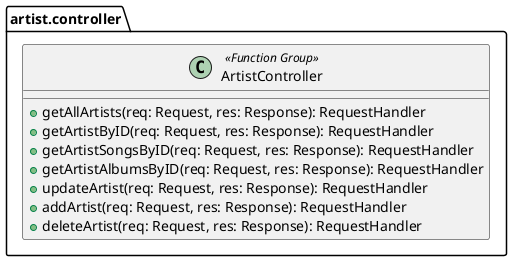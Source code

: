 @startuml

set separator none
package artist.controller {
    class ArtistController <<Function Group>> {
        + getAllArtists(req: Request, res: Response): RequestHandler
        + getArtistByID(req: Request, res: Response): RequestHandler
        + getArtistSongsByID(req: Request, res: Response): RequestHandler
        + getArtistAlbumsByID(req: Request, res: Response): RequestHandler
        + updateArtist(req: Request, res: Response): RequestHandler
        + addArtist(req: Request, res: Response): RequestHandler
        + deleteArtist(req: Request, res: Response): RequestHandler
    }
}

@enduml